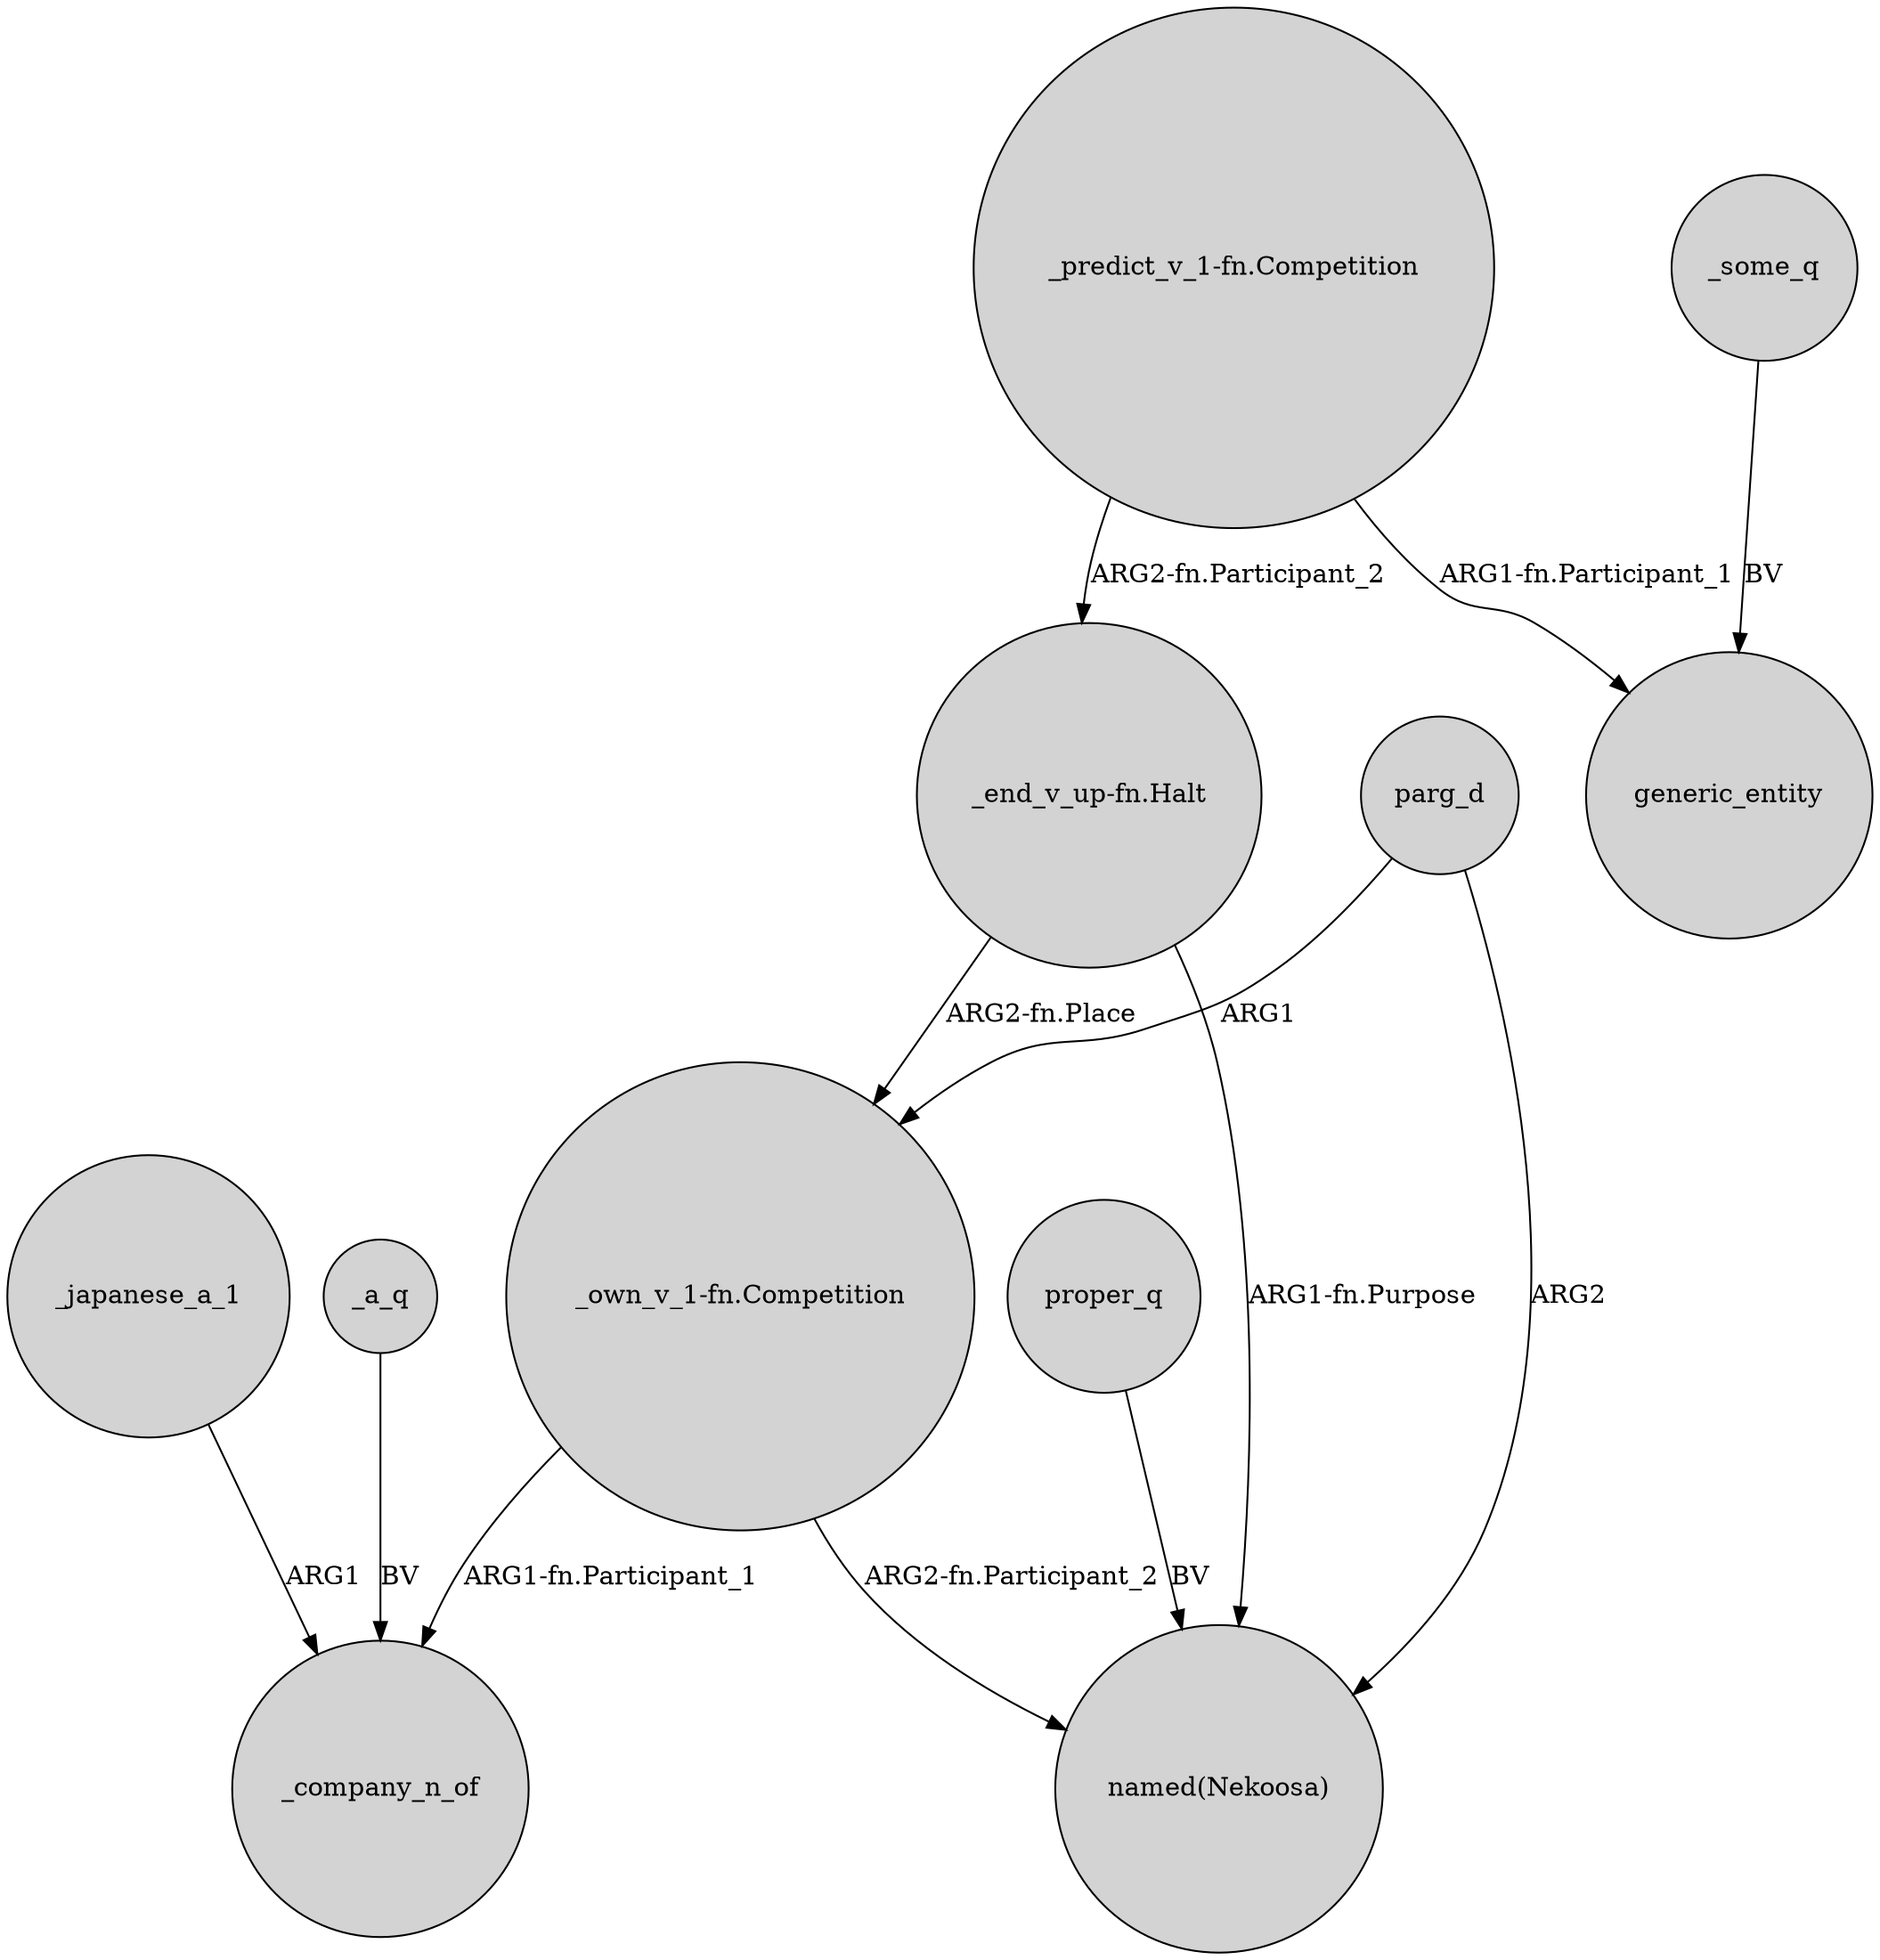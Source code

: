 digraph {
	node [shape=circle style=filled]
	_a_q -> _company_n_of [label=BV]
	"_own_v_1-fn.Competition" -> "named(Nekoosa)" [label="ARG2-fn.Participant_2"]
	"_predict_v_1-fn.Competition" -> generic_entity [label="ARG1-fn.Participant_1"]
	"_predict_v_1-fn.Competition" -> "_end_v_up-fn.Halt" [label="ARG2-fn.Participant_2"]
	"_own_v_1-fn.Competition" -> _company_n_of [label="ARG1-fn.Participant_1"]
	_some_q -> generic_entity [label=BV]
	_japanese_a_1 -> _company_n_of [label=ARG1]
	parg_d -> "_own_v_1-fn.Competition" [label=ARG1]
	"_end_v_up-fn.Halt" -> "named(Nekoosa)" [label="ARG1-fn.Purpose"]
	"_end_v_up-fn.Halt" -> "_own_v_1-fn.Competition" [label="ARG2-fn.Place"]
	proper_q -> "named(Nekoosa)" [label=BV]
	parg_d -> "named(Nekoosa)" [label=ARG2]
}
